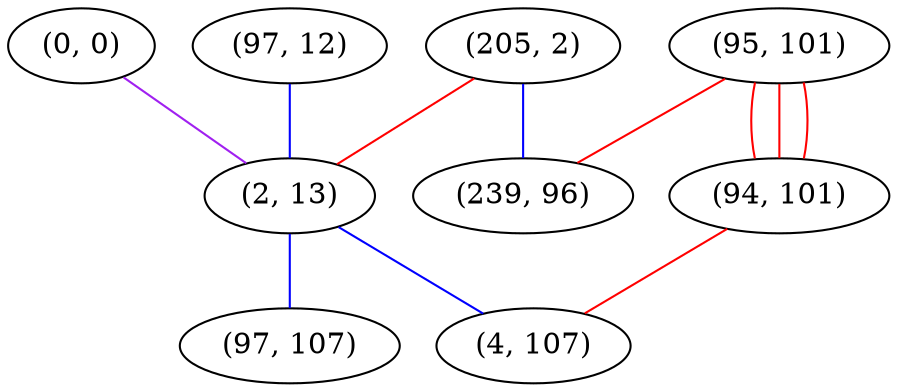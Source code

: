 graph "" {
"(0, 0)";
"(205, 2)";
"(97, 12)";
"(95, 101)";
"(239, 96)";
"(2, 13)";
"(94, 101)";
"(97, 107)";
"(4, 107)";
"(0, 0)" -- "(2, 13)"  [color=purple, key=0, weight=4];
"(205, 2)" -- "(2, 13)"  [color=red, key=0, weight=1];
"(205, 2)" -- "(239, 96)"  [color=blue, key=0, weight=3];
"(97, 12)" -- "(2, 13)"  [color=blue, key=0, weight=3];
"(95, 101)" -- "(239, 96)"  [color=red, key=0, weight=1];
"(95, 101)" -- "(94, 101)"  [color=red, key=0, weight=1];
"(95, 101)" -- "(94, 101)"  [color=red, key=1, weight=1];
"(95, 101)" -- "(94, 101)"  [color=red, key=2, weight=1];
"(2, 13)" -- "(97, 107)"  [color=blue, key=0, weight=3];
"(2, 13)" -- "(4, 107)"  [color=blue, key=0, weight=3];
"(94, 101)" -- "(4, 107)"  [color=red, key=0, weight=1];
}
